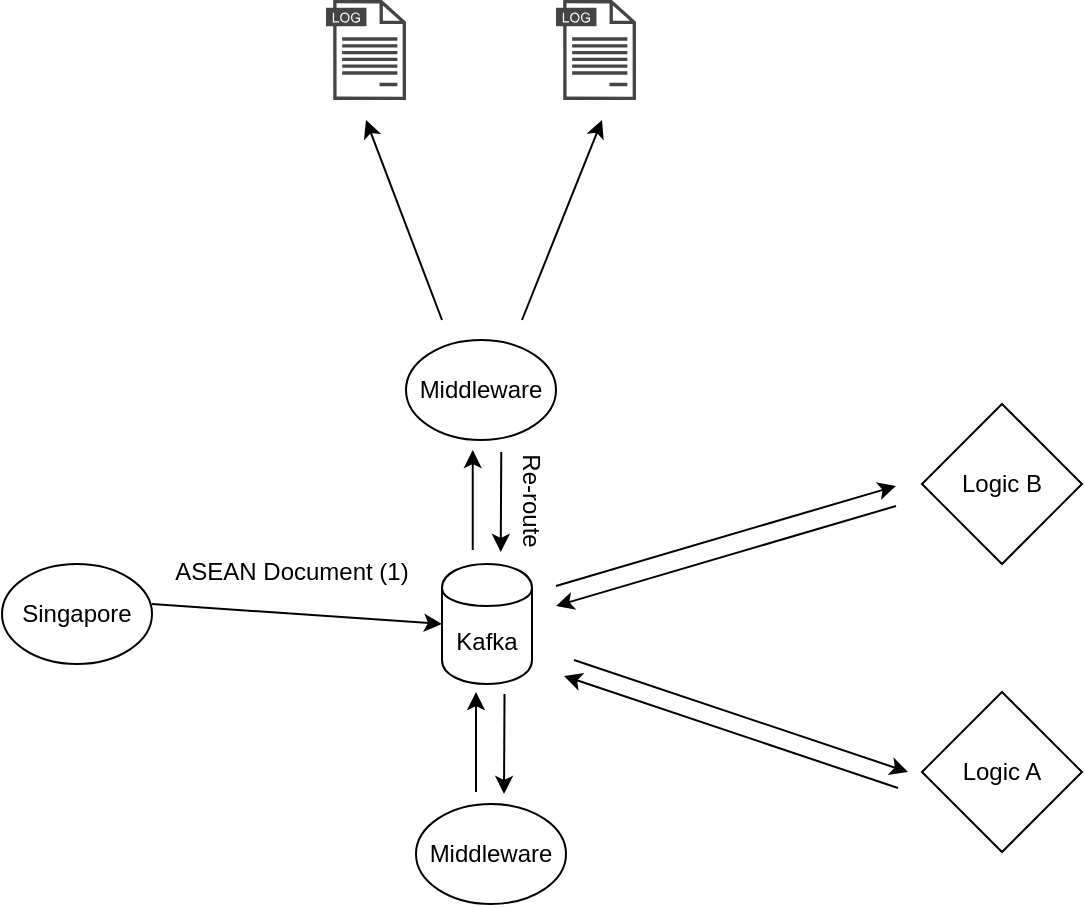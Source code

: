 <mxfile version="12.7.0" type="github">
  <diagram id="ud5dwsq-WHYO-kZ8ieqZ" name="Page-1">
    <mxGraphModel dx="1102" dy="600" grid="1" gridSize="10" guides="1" tooltips="1" connect="1" arrows="1" fold="1" page="1" pageScale="1" pageWidth="850" pageHeight="1100" math="0" shadow="0">
      <root>
        <mxCell id="0"/>
        <mxCell id="1" parent="0"/>
        <mxCell id="AvYiiQ6W-mm4F2KZA3Gk-1" value="Singapore" style="ellipse;whiteSpace=wrap;html=1;" parent="1" vertex="1">
          <mxGeometry y="432" width="75" height="50" as="geometry"/>
        </mxCell>
        <mxCell id="AvYiiQ6W-mm4F2KZA3Gk-2" value="Kafka" style="shape=cylinder;whiteSpace=wrap;html=1;boundedLbl=1;backgroundOutline=1;" parent="1" vertex="1">
          <mxGeometry x="220" y="432" width="45" height="60" as="geometry"/>
        </mxCell>
        <mxCell id="EoUa6bi9F9HUDuzPVZg3-1" value="&lt;div&gt;Middleware&lt;/div&gt;" style="ellipse;whiteSpace=wrap;html=1;" parent="1" vertex="1">
          <mxGeometry x="202" y="320" width="75" height="50" as="geometry"/>
        </mxCell>
        <mxCell id="EoUa6bi9F9HUDuzPVZg3-5" value="" style="group" parent="1" vertex="1" connectable="0">
          <mxGeometry x="75" y="452" as="geometry"/>
        </mxCell>
        <mxCell id="EoUa6bi9F9HUDuzPVZg3-3" value="" style="endArrow=classic;html=1;entryX=0;entryY=0.5;entryDx=0;entryDy=0;" parent="EoUa6bi9F9HUDuzPVZg3-5" target="AvYiiQ6W-mm4F2KZA3Gk-2" edge="1">
          <mxGeometry width="50" height="50" relative="1" as="geometry">
            <mxPoint as="sourcePoint"/>
            <mxPoint x="50" y="-50" as="targetPoint"/>
          </mxGeometry>
        </mxCell>
        <mxCell id="EoUa6bi9F9HUDuzPVZg3-6" value="&lt;div&gt;Logic A&lt;/div&gt;" style="rhombus;whiteSpace=wrap;html=1;" parent="1" vertex="1">
          <mxGeometry x="460" y="496" width="80" height="80" as="geometry"/>
        </mxCell>
        <mxCell id="EoUa6bi9F9HUDuzPVZg3-7" value="&lt;div&gt;Logic B&lt;/div&gt;" style="rhombus;whiteSpace=wrap;html=1;" parent="1" vertex="1">
          <mxGeometry x="460" y="352" width="80" height="80" as="geometry"/>
        </mxCell>
        <mxCell id="EoUa6bi9F9HUDuzPVZg3-8" value="&lt;div&gt;Middleware&lt;/div&gt;" style="ellipse;whiteSpace=wrap;html=1;" parent="1" vertex="1">
          <mxGeometry x="207" y="552" width="75" height="50" as="geometry"/>
        </mxCell>
        <mxCell id="EoUa6bi9F9HUDuzPVZg3-28" value="" style="group" parent="1" vertex="1" connectable="0">
          <mxGeometry x="237" y="496" width="14.26" height="51" as="geometry"/>
        </mxCell>
        <mxCell id="EoUa6bi9F9HUDuzPVZg3-29" value="" style="endArrow=classic;html=1;" parent="EoUa6bi9F9HUDuzPVZg3-28" edge="1">
          <mxGeometry width="50" height="50" relative="1" as="geometry">
            <mxPoint y="50" as="sourcePoint"/>
            <mxPoint as="targetPoint"/>
          </mxGeometry>
        </mxCell>
        <mxCell id="EoUa6bi9F9HUDuzPVZg3-30" value="" style="endArrow=classic;html=1;" parent="EoUa6bi9F9HUDuzPVZg3-28" edge="1">
          <mxGeometry width="50" height="50" relative="1" as="geometry">
            <mxPoint x="14.26" y="1" as="sourcePoint"/>
            <mxPoint x="14" y="51" as="targetPoint"/>
          </mxGeometry>
        </mxCell>
        <mxCell id="ruUjRHsJ501W6WgbLQNv-4" value="" style="group" vertex="1" connectable="0" parent="1">
          <mxGeometry x="235.37" y="375" width="14.26" height="51" as="geometry"/>
        </mxCell>
        <mxCell id="ruUjRHsJ501W6WgbLQNv-5" value="" style="group" vertex="1" connectable="0" parent="ruUjRHsJ501W6WgbLQNv-4">
          <mxGeometry width="14.26" height="51" as="geometry"/>
        </mxCell>
        <mxCell id="ruUjRHsJ501W6WgbLQNv-6" value="" style="endArrow=classic;html=1;" edge="1" parent="ruUjRHsJ501W6WgbLQNv-5">
          <mxGeometry width="50" height="50" relative="1" as="geometry">
            <mxPoint y="50" as="sourcePoint"/>
            <mxPoint as="targetPoint"/>
          </mxGeometry>
        </mxCell>
        <mxCell id="ruUjRHsJ501W6WgbLQNv-7" value="" style="endArrow=classic;html=1;" edge="1" parent="ruUjRHsJ501W6WgbLQNv-5">
          <mxGeometry width="50" height="50" relative="1" as="geometry">
            <mxPoint x="14.26" y="1" as="sourcePoint"/>
            <mxPoint x="14" y="51" as="targetPoint"/>
          </mxGeometry>
        </mxCell>
        <mxCell id="ruUjRHsJ501W6WgbLQNv-14" value="" style="group;rotation=35;" vertex="1" connectable="0" parent="1">
          <mxGeometry x="282" y="482" width="170" height="60" as="geometry"/>
        </mxCell>
        <mxCell id="ruUjRHsJ501W6WgbLQNv-15" value="" style="endArrow=classic;html=1;" edge="1" parent="ruUjRHsJ501W6WgbLQNv-14">
          <mxGeometry width="50" height="50" relative="1" as="geometry">
            <mxPoint x="4" y="-2" as="sourcePoint"/>
            <mxPoint x="171" y="54" as="targetPoint"/>
          </mxGeometry>
        </mxCell>
        <mxCell id="ruUjRHsJ501W6WgbLQNv-16" value="" style="endArrow=classic;html=1;" edge="1" parent="ruUjRHsJ501W6WgbLQNv-14">
          <mxGeometry width="50" height="50" relative="1" as="geometry">
            <mxPoint x="166" y="62" as="sourcePoint"/>
            <mxPoint x="-1" y="6" as="targetPoint"/>
          </mxGeometry>
        </mxCell>
        <mxCell id="ruUjRHsJ501W6WgbLQNv-17" value="&lt;div&gt;ASEAN Document (1)&lt;/div&gt;" style="text;html=1;strokeColor=none;fillColor=none;align=center;verticalAlign=middle;whiteSpace=wrap;rounded=0;" vertex="1" parent="1">
          <mxGeometry x="80" y="426" width="130" height="20" as="geometry"/>
        </mxCell>
        <mxCell id="ruUjRHsJ501W6WgbLQNv-18" value="Re-route" style="text;html=1;strokeColor=none;fillColor=none;align=center;verticalAlign=middle;whiteSpace=wrap;rounded=0;rotation=90;" vertex="1" parent="1">
          <mxGeometry x="230" y="390.5" width="70" height="20" as="geometry"/>
        </mxCell>
        <mxCell id="ruUjRHsJ501W6WgbLQNv-21" value="" style="group" vertex="1" connectable="0" parent="1">
          <mxGeometry x="277" y="393" width="170" height="60" as="geometry"/>
        </mxCell>
        <mxCell id="ruUjRHsJ501W6WgbLQNv-8" value="" style="endArrow=classic;html=1;" edge="1" parent="ruUjRHsJ501W6WgbLQNv-21">
          <mxGeometry width="50" height="50" relative="1" as="geometry">
            <mxPoint y="50" as="sourcePoint"/>
            <mxPoint x="170" as="targetPoint"/>
          </mxGeometry>
        </mxCell>
        <mxCell id="ruUjRHsJ501W6WgbLQNv-9" value="" style="endArrow=classic;html=1;" edge="1" parent="ruUjRHsJ501W6WgbLQNv-21">
          <mxGeometry width="50" height="50" relative="1" as="geometry">
            <mxPoint x="170" y="10" as="sourcePoint"/>
            <mxPoint y="60" as="targetPoint"/>
          </mxGeometry>
        </mxCell>
        <mxCell id="ruUjRHsJ501W6WgbLQNv-23" value="" style="pointerEvents=1;shadow=0;dashed=0;html=1;strokeColor=none;fillColor=#434445;aspect=fixed;labelPosition=center;verticalLabelPosition=bottom;verticalAlign=top;align=center;outlineConnect=0;shape=mxgraph.vvd.log_files;" vertex="1" parent="1">
          <mxGeometry x="162" y="150" width="40" height="50" as="geometry"/>
        </mxCell>
        <mxCell id="ruUjRHsJ501W6WgbLQNv-24" value="" style="pointerEvents=1;shadow=0;dashed=0;html=1;strokeColor=none;fillColor=#434445;aspect=fixed;labelPosition=center;verticalLabelPosition=bottom;verticalAlign=top;align=center;outlineConnect=0;shape=mxgraph.vvd.log_files;" vertex="1" parent="1">
          <mxGeometry x="277" y="150" width="40" height="50" as="geometry"/>
        </mxCell>
        <mxCell id="ruUjRHsJ501W6WgbLQNv-25" value="" style="endArrow=classic;html=1;" edge="1" parent="1">
          <mxGeometry width="50" height="50" relative="1" as="geometry">
            <mxPoint x="220" y="310" as="sourcePoint"/>
            <mxPoint x="182" y="210" as="targetPoint"/>
          </mxGeometry>
        </mxCell>
        <mxCell id="ruUjRHsJ501W6WgbLQNv-26" value="" style="endArrow=classic;html=1;" edge="1" parent="1">
          <mxGeometry width="50" height="50" relative="1" as="geometry">
            <mxPoint x="260" y="310" as="sourcePoint"/>
            <mxPoint x="300" y="210" as="targetPoint"/>
          </mxGeometry>
        </mxCell>
      </root>
    </mxGraphModel>
  </diagram>
</mxfile>
